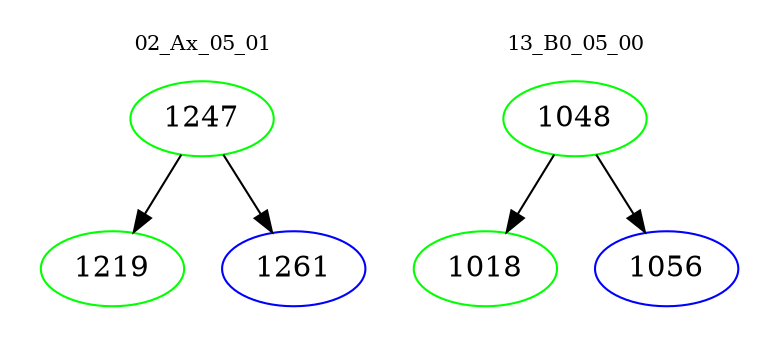 digraph{
subgraph cluster_0 {
color = white
label = "02_Ax_05_01";
fontsize=10;
T0_1247 [label="1247", color="green"]
T0_1247 -> T0_1219 [color="black"]
T0_1219 [label="1219", color="green"]
T0_1247 -> T0_1261 [color="black"]
T0_1261 [label="1261", color="blue"]
}
subgraph cluster_1 {
color = white
label = "13_B0_05_00";
fontsize=10;
T1_1048 [label="1048", color="green"]
T1_1048 -> T1_1018 [color="black"]
T1_1018 [label="1018", color="green"]
T1_1048 -> T1_1056 [color="black"]
T1_1056 [label="1056", color="blue"]
}
}
